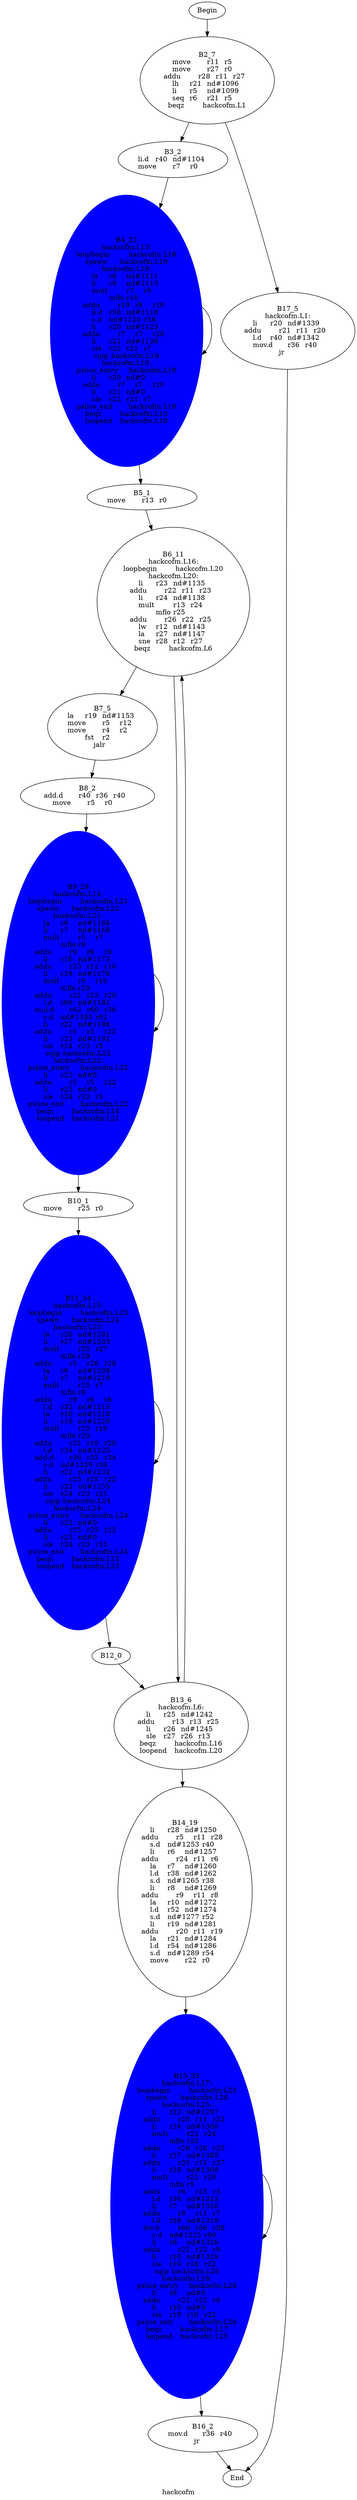 digraph G{
	label = "hackcofm"	style = "dashed";
	color = purple;
	Node0 [label = "Begin"];
	Node0 -> {Node2 }
	Node1 [label = "End"];
	Node1 -> {}
	Node2 [label = "B2_7\nmove	r11	r5	\nmove	r27	r0	\naddu	r28	r11	r27	\nlh	r21	nd#1096	\nli	r5	nd#1099	\nseq	r6	r21	r5	\nbeqz	hackcofm.L1\n"];
	Node2 -> {Node3 Node17 }
	Node3 [label = "B3_2\nli.d	r40	nd#1104	\nmove	r7	r0	\n"];
	Node3 -> {Node4 }
	Node4 [label = "B4_22\nhackcofm.L13:\nloopbegin	hackcofm.L18\nspawn	hackcofm.L19\nhackcofm.L18:\nla	r8	nd#1111	\nli	r9	nd#1113	\nmult	r7	r9	\nmflo	r10	\naddu	r19	r8	r10	\nli.d	r58	nd#1118	\ns.d	nd#1120	r58	\nli	r20	nd#1123	\naddu	r7	r7	r20	\nli	r21	nd#1126	\nsle	r22	r21	r7	\ncqip	hackcofm.L19\nhackcofm.L19:\npslice_entry	hackcofm.L19\nli	r20	nd#0	\naddu	r7	r7	r20	\nli	r21	nd#0	\nsle	r22	r21	r7	\npslice_exit	hackcofm.L19\nbeqz	hackcofm.L13\nloopend	hackcofm.L18\n"];
	Node4 -> {Node5 Node4 }
	Node5 [label = "B5_1\nmove	r13	r0	\n"];
	Node5 -> {Node6 }
	Node6 [label = "B6_11\nhackcofm.L16:\nloopbegin	hackcofm.L20\nhackcofm.L20:\nli	r23	nd#1135	\naddu	r22	r11	r23	\nli	r24	nd#1138	\nmult	r13	r24	\nmflo	r25	\naddu	r26	r22	r25	\nlw	r12	nd#1143	\nla	r27	nd#1147	\nsne	r28	r12	r27	\nbeqz	hackcofm.L6\n"];
	Node6 -> {Node7 Node13 }
	Node7 [label = "B7_5\nla	r19	nd#1153	\nmove	r5	r12	\nmove	r4	r2	\nfst	r2	\njalr	\n"];
	Node7 -> {Node8 }
	Node8 [label = "B8_2\nadd.d	r40	r36	r40	\nmove	r5	r0	\n"];
	Node8 -> {Node9 }
	Node9 [label = "B9_29\nhackcofm.L14:\nloopbegin	hackcofm.L21\nspawn	hackcofm.L22\nhackcofm.L21:\nla	r6	nd#1166	\nli	r7	nd#1168	\nmult	r5	r7	\nmflo	r8	\naddu	r9	r6	r8	\nli	r10	nd#1173	\naddu	r23	r12	r10	\nli	r19	nd#1176	\nmult	r5	r19	\nmflo	r20	\naddu	r21	r23	r20	\nl.d	r60	nd#1181	\nmul.d	r62	r60	r36	\ns.d	nd#1185	r62	\nli	r22	nd#1188	\naddu	r5	r5	r22	\nli	r23	nd#1191	\nsle	r24	r23	r5	\ncqip	hackcofm.L22\nhackcofm.L22:\npslice_entry	hackcofm.L22\nli	r22	nd#0	\naddu	r5	r5	r22	\nli	r23	nd#0	\nsle	r24	r23	r5	\npslice_exit	hackcofm.L22\nbeqz	hackcofm.L14\nloopend	hackcofm.L21\n"];
	Node9 -> {Node10 Node9 }
	Node10 [label = "B10_1\nmove	r25	r0	\n"];
	Node10 -> {Node11 }
	Node11 [label = "B11_34\nhackcofm.L15:\nloopbegin	hackcofm.L23\nspawn	hackcofm.L24\nhackcofm.L23:\nla	r26	nd#1201	\nli	r27	nd#1203	\nmult	r25	r27	\nmflo	r28	\naddu	r5	r26	r28	\nla	r6	nd#1208	\nli	r7	nd#1210	\nmult	r25	r7	\nmflo	r8	\naddu	r9	r6	r8	\nl.d	r32	nd#1215	\nla	r10	nd#1218	\nli	r19	nd#1220	\nmult	r25	r19	\nmflo	r20	\naddu	r21	r10	r20	\nl.d	r34	nd#1225	\nadd.d	r36	r32	r34	\ns.d	nd#1229	r36	\nli	r22	nd#1232	\naddu	r25	r25	r22	\nli	r23	nd#1235	\nsle	r24	r23	r25	\ncqip	hackcofm.L24\nhackcofm.L24:\npslice_entry	hackcofm.L24\nli	r22	nd#0	\naddu	r25	r25	r22	\nli	r23	nd#0	\nsle	r24	r23	r25	\npslice_exit	hackcofm.L24\nbeqz	hackcofm.L15\nloopend	hackcofm.L23\n"];
	Node11 -> {Node12 Node11 }
	Node12 [label = "B12_0\n"];
	Node12 -> {Node13 }
	Node13 [label = "B13_6\nhackcofm.L6:\nli	r25	nd#1242	\naddu	r13	r13	r25	\nli	r26	nd#1245	\nsle	r27	r26	r13	\nbeqz	hackcofm.L16\nloopend	hackcofm.L20\n"];
	Node13 -> {Node14 Node6 }
	Node14 [label = "B14_19\nli	r28	nd#1250	\naddu	r5	r11	r28	\ns.d	nd#1253	r40	\nli	r6	nd#1257	\naddu	r24	r11	r6	\nla	r7	nd#1260	\nl.d	r38	nd#1262	\ns.d	nd#1265	r38	\nli	r8	nd#1269	\naddu	r9	r11	r8	\nla	r10	nd#1272	\nl.d	r52	nd#1274	\ns.d	nd#1277	r52	\nli	r19	nd#1281	\naddu	r20	r11	r19	\nla	r21	nd#1284	\nl.d	r54	nd#1286	\ns.d	nd#1289	r54	\nmove	r22	r0	\n"];
	Node14 -> {Node15 }
	Node15 [label = "B15_33\nhackcofm.L17:\nloopbegin	hackcofm.L25\nspawn	hackcofm.L26\nhackcofm.L25:\nli	r23	nd#1297	\naddu	r26	r11	r23	\nli	r24	nd#1300	\nmult	r22	r24	\nmflo	r25	\naddu	r26	r26	r25	\nli	r27	nd#1305	\naddu	r25	r11	r27	\nli	r28	nd#1308	\nmult	r22	r28	\nmflo	r5	\naddu	r6	r25	r5	\nl.d	r56	nd#1313	\nli	r7	nd#1316	\naddu	r8	r11	r7	\nl.d	r58	nd#1319	\ndiv.d	r60	r56	r58	\ns.d	nd#1323	r60	\nli	r9	nd#1326	\naddu	r22	r22	r9	\nli	r10	nd#1329	\nsle	r19	r10	r22	\ncqip	hackcofm.L26\nhackcofm.L26:\npslice_entry	hackcofm.L26\nli	r9	nd#0	\naddu	r22	r22	r9	\nli	r10	nd#0	\nsle	r19	r10	r22	\npslice_exit	hackcofm.L26\nbeqz	hackcofm.L17\nloopend	hackcofm.L25\n"];
	Node15 -> {Node16 Node15 }
	Node16 [label = "B16_2\nmov.d	r36	r40	\njr	\n"];
	Node16 -> {Node1 }
	Node17 [label = "B17_5\nhackcofm.L1:\nli	r20	nd#1339	\naddu	r21	r11	r20	\nl.d	r40	nd#1342	\nmov.d	r36	r40	\njr	\n"];
	Node17 -> {Node1 }
	Node4 [shape = ellipse ,style=filled ,color=blue];
	Node9 [shape = ellipse ,style=filled ,color=blue];
	Node11 [shape = ellipse ,style=filled ,color=blue];
	Node15 [shape = ellipse ,style=filled ,color=blue];
}

